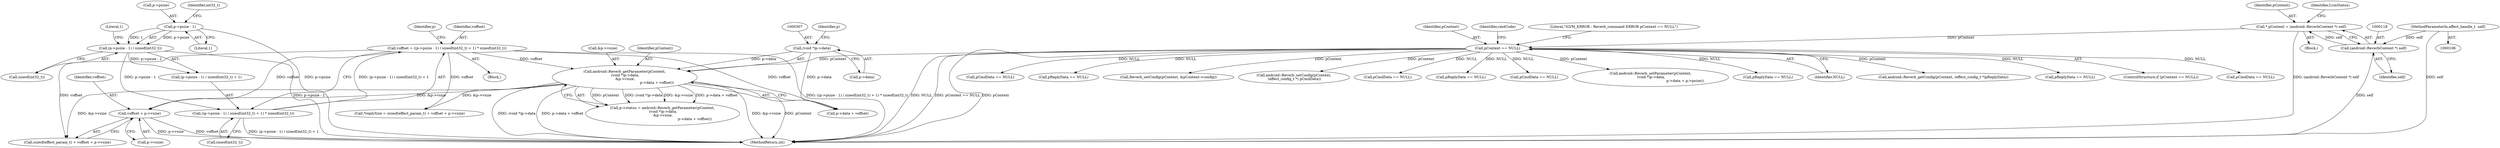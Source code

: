 digraph "0_Android_aeea52da00d210587fb3ed895de3d5f2e0264c88_6@pointer" {
"1000326" [label="(Call,voffset + p->vsize)"];
"1000285" [label="(Call,voffset = ((p->psize - 1) / sizeof(int32_t) + 1) * sizeof(int32_t))"];
"1000287" [label="(Call,((p->psize - 1) / sizeof(int32_t) + 1) * sizeof(int32_t))"];
"1000289" [label="(Call,(p->psize - 1) / sizeof(int32_t))"];
"1000290" [label="(Call,p->psize - 1)"];
"1000304" [label="(Call,android::Reverb_getParameter(pContext,\n (void *)p->data,\n &p->vsize,\n                                                          p->data + voffset))"];
"1000127" [label="(Call,pContext == NULL)"];
"1000115" [label="(Call,* pContext = (android::ReverbContext *) self)"];
"1000117" [label="(Call,(android::ReverbContext *) self)"];
"1000107" [label="(MethodParameterIn,effect_handle_t  self)"];
"1000306" [label="(Call,(void *)p->data)"];
"1000224" [label="(Call,Reverb_setConfig(pContext, &pContext->config))"];
"1000116" [label="(Identifier,pContext)"];
"1000294" [label="(Literal,1)"];
"1000288" [label="(Call,(p->psize - 1) / sizeof(int32_t) + 1)"];
"1000124" [label="(Identifier,LvmStatus)"];
"1000194" [label="(Call,android::Reverb_setConfig(pContext,\n (effect_config_t *) pCmdData))"];
"1000336" [label="(Call,pCmdData == NULL)"];
"1000289" [label="(Call,(p->psize - 1) / sizeof(int32_t))"];
"1000128" [label="(Identifier,pContext)"];
"1000137" [label="(Identifier,cmdCode)"];
"1000285" [label="(Call,voffset = ((p->psize - 1) / sizeof(int32_t) + 1) * sizeof(int32_t))"];
"1000291" [label="(Call,p->psize)"];
"1000641" [label="(MethodReturn,int)"];
"1000313" [label="(Identifier,p)"];
"1000295" [label="(Call,sizeof(int32_t))"];
"1000203" [label="(Call,pReplyData == NULL)"];
"1000286" [label="(Identifier,voffset)"];
"1000296" [label="(Identifier,int32_t)"];
"1000166" [label="(Call,pCmdData == NULL)"];
"1000115" [label="(Call,* pContext = (android::ReverbContext *) self)"];
"1000386" [label="(Call,android::Reverb_setParameter(pContext,\n (void *)p->data,\n                                                              p->data + p->psize))"];
"1000119" [label="(Identifier,self)"];
"1000142" [label="(Call,pReplyData == NULL)"];
"1000315" [label="(Call,p->data + voffset)"];
"1000129" [label="(Identifier,NULL)"];
"1000327" [label="(Identifier,voffset)"];
"1000217" [label="(Call,android::Reverb_getConfig(pContext, (effect_config_t *)pReplyData))"];
"1000311" [label="(Call,&p->vsize)"];
"1000127" [label="(Call,pContext == NULL)"];
"1000475" [label="(Call,pReplyData == NULL)"];
"1000126" [label="(ControlStructure,if (pContext == NULL))"];
"1000328" [label="(Call,p->vsize)"];
"1000302" [label="(Identifier,p)"];
"1000117" [label="(Call,(android::ReverbContext *) self)"];
"1000107" [label="(MethodParameterIn,effect_handle_t  self)"];
"1000290" [label="(Call,p->psize - 1)"];
"1000235" [label="(Call,pCmdData == NULL)"];
"1000323" [label="(Call,sizeof(effect_param_t) + voffset + p->vsize)"];
"1000326" [label="(Call,voffset + p->vsize)"];
"1000306" [label="(Call,(void *)p->data)"];
"1000516" [label="(Call,pCmdData == NULL)"];
"1000298" [label="(Call,sizeof(int32_t))"];
"1000297" [label="(Literal,1)"];
"1000113" [label="(Block,)"];
"1000300" [label="(Call,p->status = android::Reverb_getParameter(pContext,\n (void *)p->data,\n &p->vsize,\n                                                          p->data + voffset))"];
"1000287" [label="(Call,((p->psize - 1) / sizeof(int32_t) + 1) * sizeof(int32_t))"];
"1000132" [label="(Literal,\"\tLVM_ERROR : Reverb_command ERROR pContext == NULL\")"];
"1000232" [label="(Block,)"];
"1000304" [label="(Call,android::Reverb_getParameter(pContext,\n (void *)p->data,\n &p->vsize,\n                                                          p->data + voffset))"];
"1000308" [label="(Call,p->data)"];
"1000305" [label="(Identifier,pContext)"];
"1000404" [label="(Call,pReplyData == NULL)"];
"1000320" [label="(Call,*replySize = sizeof(effect_param_t) + voffset + p->vsize)"];
"1000326" -> "1000323"  [label="AST: "];
"1000326" -> "1000328"  [label="CFG: "];
"1000327" -> "1000326"  [label="AST: "];
"1000328" -> "1000326"  [label="AST: "];
"1000323" -> "1000326"  [label="CFG: "];
"1000326" -> "1000641"  [label="DDG: p->vsize"];
"1000326" -> "1000641"  [label="DDG: voffset"];
"1000285" -> "1000326"  [label="DDG: voffset"];
"1000304" -> "1000326"  [label="DDG: &p->vsize"];
"1000285" -> "1000232"  [label="AST: "];
"1000285" -> "1000287"  [label="CFG: "];
"1000286" -> "1000285"  [label="AST: "];
"1000287" -> "1000285"  [label="AST: "];
"1000302" -> "1000285"  [label="CFG: "];
"1000285" -> "1000641"  [label="DDG: ((p->psize - 1) / sizeof(int32_t) + 1) * sizeof(int32_t)"];
"1000287" -> "1000285"  [label="DDG: (p->psize - 1) / sizeof(int32_t) + 1"];
"1000285" -> "1000304"  [label="DDG: voffset"];
"1000285" -> "1000315"  [label="DDG: voffset"];
"1000285" -> "1000320"  [label="DDG: voffset"];
"1000285" -> "1000323"  [label="DDG: voffset"];
"1000287" -> "1000298"  [label="CFG: "];
"1000288" -> "1000287"  [label="AST: "];
"1000298" -> "1000287"  [label="AST: "];
"1000287" -> "1000641"  [label="DDG: (p->psize - 1) / sizeof(int32_t) + 1"];
"1000289" -> "1000287"  [label="DDG: p->psize - 1"];
"1000289" -> "1000288"  [label="AST: "];
"1000289" -> "1000295"  [label="CFG: "];
"1000290" -> "1000289"  [label="AST: "];
"1000295" -> "1000289"  [label="AST: "];
"1000297" -> "1000289"  [label="CFG: "];
"1000289" -> "1000641"  [label="DDG: p->psize - 1"];
"1000289" -> "1000288"  [label="DDG: p->psize - 1"];
"1000290" -> "1000289"  [label="DDG: p->psize"];
"1000290" -> "1000289"  [label="DDG: 1"];
"1000290" -> "1000294"  [label="CFG: "];
"1000291" -> "1000290"  [label="AST: "];
"1000294" -> "1000290"  [label="AST: "];
"1000296" -> "1000290"  [label="CFG: "];
"1000290" -> "1000641"  [label="DDG: p->psize"];
"1000304" -> "1000300"  [label="AST: "];
"1000304" -> "1000315"  [label="CFG: "];
"1000305" -> "1000304"  [label="AST: "];
"1000306" -> "1000304"  [label="AST: "];
"1000311" -> "1000304"  [label="AST: "];
"1000315" -> "1000304"  [label="AST: "];
"1000300" -> "1000304"  [label="CFG: "];
"1000304" -> "1000641"  [label="DDG: p->data + voffset"];
"1000304" -> "1000641"  [label="DDG: &p->vsize"];
"1000304" -> "1000641"  [label="DDG: pContext"];
"1000304" -> "1000641"  [label="DDG: (void *)p->data"];
"1000304" -> "1000300"  [label="DDG: pContext"];
"1000304" -> "1000300"  [label="DDG: (void *)p->data"];
"1000304" -> "1000300"  [label="DDG: &p->vsize"];
"1000304" -> "1000300"  [label="DDG: p->data + voffset"];
"1000127" -> "1000304"  [label="DDG: pContext"];
"1000306" -> "1000304"  [label="DDG: p->data"];
"1000304" -> "1000320"  [label="DDG: &p->vsize"];
"1000304" -> "1000323"  [label="DDG: &p->vsize"];
"1000127" -> "1000126"  [label="AST: "];
"1000127" -> "1000129"  [label="CFG: "];
"1000128" -> "1000127"  [label="AST: "];
"1000129" -> "1000127"  [label="AST: "];
"1000132" -> "1000127"  [label="CFG: "];
"1000137" -> "1000127"  [label="CFG: "];
"1000127" -> "1000641"  [label="DDG: NULL"];
"1000127" -> "1000641"  [label="DDG: pContext == NULL"];
"1000127" -> "1000641"  [label="DDG: pContext"];
"1000115" -> "1000127"  [label="DDG: pContext"];
"1000127" -> "1000142"  [label="DDG: NULL"];
"1000127" -> "1000166"  [label="DDG: NULL"];
"1000127" -> "1000194"  [label="DDG: pContext"];
"1000127" -> "1000203"  [label="DDG: NULL"];
"1000127" -> "1000217"  [label="DDG: pContext"];
"1000127" -> "1000224"  [label="DDG: pContext"];
"1000127" -> "1000235"  [label="DDG: NULL"];
"1000127" -> "1000336"  [label="DDG: NULL"];
"1000127" -> "1000386"  [label="DDG: pContext"];
"1000127" -> "1000404"  [label="DDG: NULL"];
"1000127" -> "1000475"  [label="DDG: NULL"];
"1000127" -> "1000516"  [label="DDG: NULL"];
"1000115" -> "1000113"  [label="AST: "];
"1000115" -> "1000117"  [label="CFG: "];
"1000116" -> "1000115"  [label="AST: "];
"1000117" -> "1000115"  [label="AST: "];
"1000124" -> "1000115"  [label="CFG: "];
"1000115" -> "1000641"  [label="DDG: (android::ReverbContext *) self"];
"1000117" -> "1000115"  [label="DDG: self"];
"1000117" -> "1000119"  [label="CFG: "];
"1000118" -> "1000117"  [label="AST: "];
"1000119" -> "1000117"  [label="AST: "];
"1000117" -> "1000641"  [label="DDG: self"];
"1000107" -> "1000117"  [label="DDG: self"];
"1000107" -> "1000106"  [label="AST: "];
"1000107" -> "1000641"  [label="DDG: self"];
"1000306" -> "1000308"  [label="CFG: "];
"1000307" -> "1000306"  [label="AST: "];
"1000308" -> "1000306"  [label="AST: "];
"1000313" -> "1000306"  [label="CFG: "];
"1000306" -> "1000315"  [label="DDG: p->data"];
}
